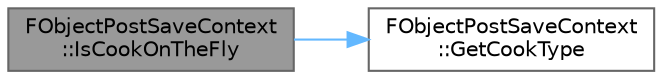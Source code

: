 digraph "FObjectPostSaveContext::IsCookOnTheFly"
{
 // INTERACTIVE_SVG=YES
 // LATEX_PDF_SIZE
  bgcolor="transparent";
  edge [fontname=Helvetica,fontsize=10,labelfontname=Helvetica,labelfontsize=10];
  node [fontname=Helvetica,fontsize=10,shape=box,height=0.2,width=0.4];
  rankdir="LR";
  Node1 [id="Node000001",label="FObjectPostSaveContext\l::IsCookOnTheFly",height=0.2,width=0.4,color="gray40", fillcolor="grey60", style="filled", fontcolor="black",tooltip=" "];
  Node1 -> Node2 [id="edge1_Node000001_Node000002",color="steelblue1",style="solid",tooltip=" "];
  Node2 [id="Node000002",label="FObjectPostSaveContext\l::GetCookType",height=0.2,width=0.4,color="grey40", fillcolor="white", style="filled",URL="$de/df0/classFObjectPostSaveContext.html#aca8623556ae1856232aa601e78940422",tooltip=" "];
}
